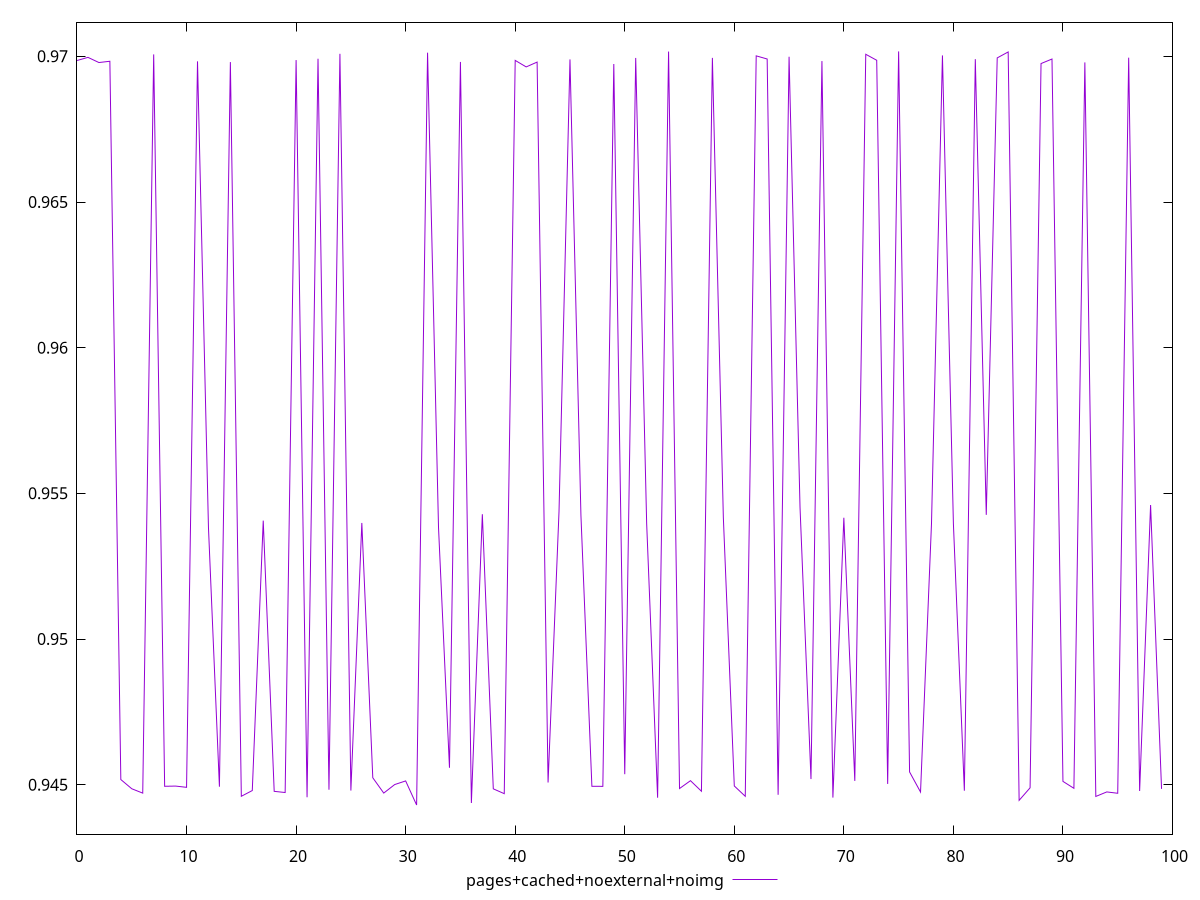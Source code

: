 $_pagesCachedNoexternalNoimg <<EOF
0.969857181078521
0.9699656449742463
0.969788198634145
0.9698320187278098
0.9451770848181873
0.9448604876920915
0.9447107474932676
0.9700664428913762
0.9449455037171728
0.9449522915849652
0.9449094621537639
0.9698298869184737
0.9538288441888962
0.9449312456624568
0.969803634429276
0.9446023069149881
0.9447991706627926
0.9540636907825161
0.9447718488981502
0.9447312706197232
0.969872612072739
0.9445694805029379
0.9699190533414764
0.9448276270625072
0.9700868381819792
0.9447988394976587
0.9539842103139042
0.9452375298847111
0.9447120408801053
0.9450048988464741
0.9451291744315955
0.9443030417368379
0.9701264359305592
0.9538262857624084
0.9455812772027243
0.9698085903758702
0.9443730345745336
0.9542839510617946
0.9448579438830269
0.9446922156810866
0.969861943389754
0.9696382564309539
0.9698037061284385
0.9450745905381577
0.9543853878644386
0.9698966077179955
0.954246898124405
0.9449439347232489
0.9449436624158658
0.9697369247144061
0.945361588903124
0.9699464920970178
0.9539681200311324
0.9445530435239454
0.970164674804684
0.9448682484831179
0.9451378642860906
0.9447757394992307
0.9699472694424169
0.9541735054093602
0.9449562460873555
0.9446017473207604
0.9700174897578542
0.9699098081235418
0.944652904059021
0.9699865397924918
0.9545223275454326
0.9451938599750356
0.9698390225614537
0.94455815393791
0.9541619448748186
0.9451296079727636
0.9700719324132829
0.96986586387637
0.9450252546620488
0.9701695035748684
0.9454372793080527
0.9447482485617111
0.9539555952456275
0.9700325467734433
0.9539632456382352
0.9447933134146437
0.9699048002785073
0.9542619770243551
0.9699469567188133
0.9701514042082251
0.9444628924818315
0.9448926752477695
0.9697529156936776
0.9699087708282816
0.9451138050778094
0.9448758334575414
0.9697933444633361
0.9445964310115766
0.9447516658744461
0.9447056582675607
0.9699543900383729
0.9447843060532675
0.9546004703829503
0.9448557179940339
EOF
set key outside below
set terminal pngcairo
set output "report_00006_2020-11-02T20-21-41.718Z/first-contentful-paint/pages+cached+noexternal+noimg//score.png"
set yrange [0.9433030417368379:0.9711695035748684]
plot $_pagesCachedNoexternalNoimg title "pages+cached+noexternal+noimg" with line ,